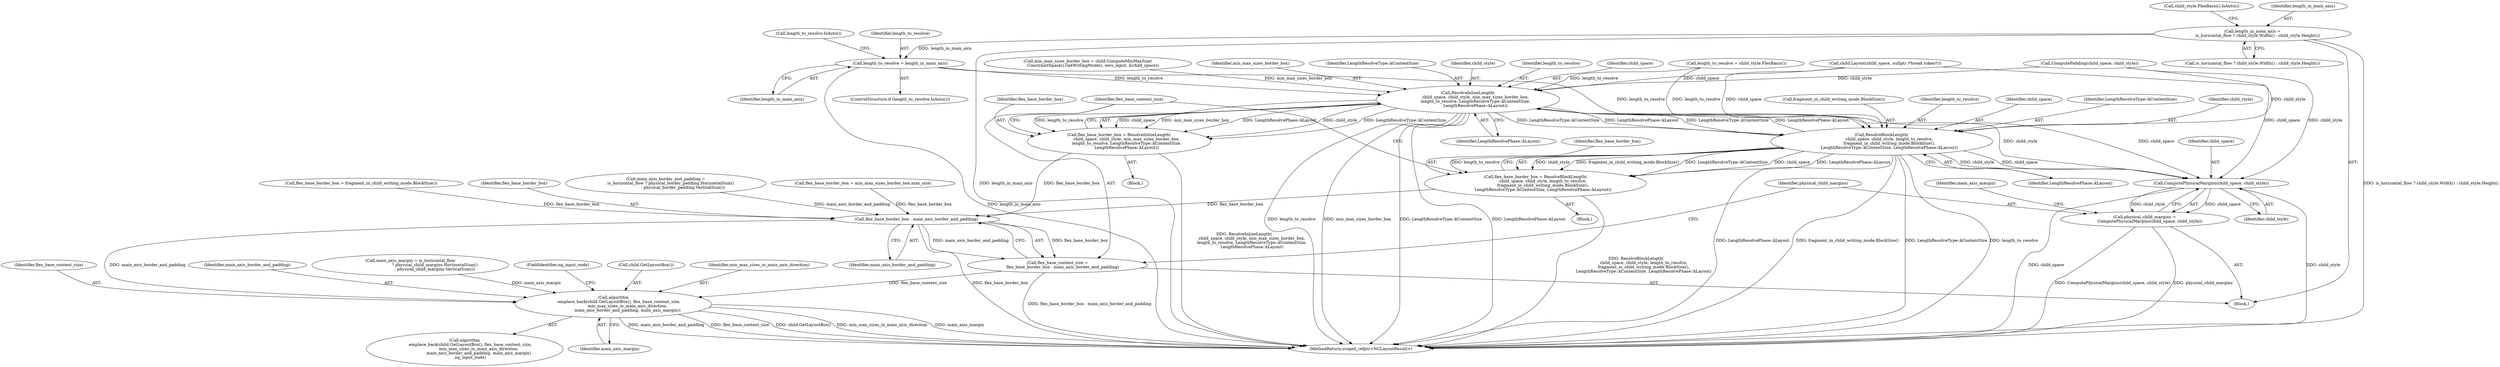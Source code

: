 digraph "0_Chrome_69ec52bd0b32622770a25952386596ccb4ad6434@API" {
"1000253" [label="(Call,length_to_resolve = length_in_main_axis)"];
"1000222" [label="(Call,length_in_main_axis =\n        is_horizontal_flow ? child_style.Width() : child_style.Height())"];
"1000265" [label="(Call,ResolveInlineLength(\n            child_space, child_style, min_max_sizes_border_box,\n            length_to_resolve, LengthResolveType::kContentSize,\n            LengthResolvePhase::kLayout))"];
"1000263" [label="(Call,flex_base_border_box = ResolveInlineLength(\n            child_space, child_style, min_max_sizes_border_box,\n            length_to_resolve, LengthResolveType::kContentSize,\n            LengthResolvePhase::kLayout))"];
"1000286" [label="(Call,flex_base_border_box - main_axis_border_and_padding)"];
"1000284" [label="(Call,flex_base_content_size =\n        flex_base_border_box - main_axis_border_and_padding)"];
"1000305" [label="(Call,algorithm\n        .emplace_back(child.GetLayoutBox(), flex_base_content_size,\n                      min_max_sizes_in_main_axis_direction,\n                      main_axis_border_and_padding, main_axis_margin))"];
"1000276" [label="(Call,ResolveBlockLength(\n            child_space, child_style, length_to_resolve,\n            fragment_in_child_writing_mode.BlockSize(),\n            LengthResolveType::kContentSize, LengthResolvePhase::kLayout))"];
"1000274" [label="(Call,flex_base_border_box = ResolveBlockLength(\n            child_space, child_style, length_to_resolve,\n            fragment_in_child_writing_mode.BlockSize(),\n            LengthResolveType::kContentSize, LengthResolvePhase::kLayout))"];
"1000292" [label="(Call,ComputePhysicalMargins(child_space, child_style))"];
"1000290" [label="(Call,physical_child_margins =\n        ComputePhysicalMargins(child_space, child_style))"];
"1000224" [label="(Call,is_horizontal_flow ? child_style.Width() : child_style.Height())"];
"1000255" [label="(Identifier,length_in_main_axis)"];
"1000258" [label="(Call,length_to_resolve.IsAuto())"];
"1000294" [label="(Identifier,child_style)"];
"1000288" [label="(Identifier,main_axis_border_and_padding)"];
"1000267" [label="(Identifier,child_style)"];
"1000610" [label="(MethodReturn,scoped_refptr<NGLayoutResult>)"];
"1000254" [label="(Identifier,length_to_resolve)"];
"1000275" [label="(Identifier,flex_base_border_box)"];
"1000280" [label="(Call,fragment_in_child_writing_mode.BlockSize())"];
"1000265" [label="(Call,ResolveInlineLength(\n            child_space, child_style, min_max_sizes_border_box,\n            length_to_resolve, LengthResolveType::kContentSize,\n            LengthResolvePhase::kLayout))"];
"1000279" [label="(Identifier,length_to_resolve)"];
"1000285" [label="(Identifier,flex_base_content_size)"];
"1000291" [label="(Identifier,physical_child_margins)"];
"1000310" [label="(Identifier,main_axis_margin)"];
"1000277" [label="(Identifier,child_space)"];
"1000309" [label="(Identifier,main_axis_border_and_padding)"];
"1000264" [label="(Identifier,flex_base_border_box)"];
"1000286" [label="(Call,flex_base_border_box - main_axis_border_and_padding)"];
"1000296" [label="(Call,main_axis_margin = is_horizontal_flow\n                                      ? physical_child_margins.HorizontalSum()\n                                      : physical_child_margins.VerticalSum())"];
"1000253" [label="(Call,length_to_resolve = length_in_main_axis)"];
"1000230" [label="(Call,child_style.FlexBasis().IsAuto())"];
"1000198" [label="(Call,main_axis_border_and_padding =\n        is_horizontal_flow ? physical_border_padding.HorizontalSum()\n                           : physical_border_padding.VerticalSum())"];
"1000292" [label="(Call,ComputePhysicalMargins(child_space, child_style))"];
"1000251" [label="(ControlStructure,if (length_to_resolve.IsAuto()))"];
"1000269" [label="(Identifier,length_to_resolve)"];
"1000266" [label="(Identifier,child_space)"];
"1000311" [label="(FieldIdentifier,ng_input_node)"];
"1000281" [label="(Identifier,LengthResolveType::kContentSize)"];
"1000248" [label="(Call,length_to_resolve = child_style.FlexBasis())"];
"1000236" [label="(Call,flex_base_border_box = min_max_sizes_border_box.max_size)"];
"1000273" [label="(Block,)"];
"1000290" [label="(Call,physical_child_margins =\n        ComputePhysicalMargins(child_space, child_style))"];
"1000306" [label="(Call,child.GetLayoutBox())"];
"1000284" [label="(Call,flex_base_content_size =\n        flex_base_border_box - main_axis_border_and_padding)"];
"1000242" [label="(Call,flex_base_border_box = fragment_in_child_writing_mode.BlockSize())"];
"1000282" [label="(Identifier,LengthResolvePhase::kLayout)"];
"1000206" [label="(Call,min_max_sizes_border_box = child.ComputeMinMaxSize(\n        ConstraintSpace().GetWritingMode(), zero_input, &child_space))"];
"1000271" [label="(Identifier,LengthResolvePhase::kLayout)"];
"1000163" [label="(Block,)"];
"1000297" [label="(Identifier,main_axis_margin)"];
"1000287" [label="(Identifier,flex_base_border_box)"];
"1000223" [label="(Identifier,length_in_main_axis)"];
"1000293" [label="(Identifier,child_space)"];
"1000268" [label="(Identifier,min_max_sizes_border_box)"];
"1000304" [label="(Call,algorithm\n        .emplace_back(child.GetLayoutBox(), flex_base_content_size,\n                      min_max_sizes_in_main_axis_direction,\n                      main_axis_border_and_padding, main_axis_margin)\n        .ng_input_node)"];
"1000308" [label="(Identifier,min_max_sizes_in_main_axis_direction)"];
"1000305" [label="(Call,algorithm\n        .emplace_back(child.GetLayoutBox(), flex_base_content_size,\n                      min_max_sizes_in_main_axis_direction,\n                      main_axis_border_and_padding, main_axis_margin))"];
"1000216" [label="(Call,child.Layout(child_space, nullptr /*break token*/))"];
"1000278" [label="(Identifier,child_style)"];
"1000307" [label="(Identifier,flex_base_content_size)"];
"1000262" [label="(Block,)"];
"1000193" [label="(Call,ComputePadding(child_space, child_style))"];
"1000222" [label="(Call,length_in_main_axis =\n        is_horizontal_flow ? child_style.Width() : child_style.Height())"];
"1000270" [label="(Identifier,LengthResolveType::kContentSize)"];
"1000276" [label="(Call,ResolveBlockLength(\n            child_space, child_style, length_to_resolve,\n            fragment_in_child_writing_mode.BlockSize(),\n            LengthResolveType::kContentSize, LengthResolvePhase::kLayout))"];
"1000274" [label="(Call,flex_base_border_box = ResolveBlockLength(\n            child_space, child_style, length_to_resolve,\n            fragment_in_child_writing_mode.BlockSize(),\n            LengthResolveType::kContentSize, LengthResolvePhase::kLayout))"];
"1000263" [label="(Call,flex_base_border_box = ResolveInlineLength(\n            child_space, child_style, min_max_sizes_border_box,\n            length_to_resolve, LengthResolveType::kContentSize,\n            LengthResolvePhase::kLayout))"];
"1000253" -> "1000251"  [label="AST: "];
"1000253" -> "1000255"  [label="CFG: "];
"1000254" -> "1000253"  [label="AST: "];
"1000255" -> "1000253"  [label="AST: "];
"1000258" -> "1000253"  [label="CFG: "];
"1000253" -> "1000610"  [label="DDG: length_in_main_axis"];
"1000222" -> "1000253"  [label="DDG: length_in_main_axis"];
"1000253" -> "1000265"  [label="DDG: length_to_resolve"];
"1000253" -> "1000276"  [label="DDG: length_to_resolve"];
"1000222" -> "1000163"  [label="AST: "];
"1000222" -> "1000224"  [label="CFG: "];
"1000223" -> "1000222"  [label="AST: "];
"1000224" -> "1000222"  [label="AST: "];
"1000230" -> "1000222"  [label="CFG: "];
"1000222" -> "1000610"  [label="DDG: length_in_main_axis"];
"1000222" -> "1000610"  [label="DDG: is_horizontal_flow ? child_style.Width() : child_style.Height()"];
"1000265" -> "1000263"  [label="AST: "];
"1000265" -> "1000271"  [label="CFG: "];
"1000266" -> "1000265"  [label="AST: "];
"1000267" -> "1000265"  [label="AST: "];
"1000268" -> "1000265"  [label="AST: "];
"1000269" -> "1000265"  [label="AST: "];
"1000270" -> "1000265"  [label="AST: "];
"1000271" -> "1000265"  [label="AST: "];
"1000263" -> "1000265"  [label="CFG: "];
"1000265" -> "1000610"  [label="DDG: length_to_resolve"];
"1000265" -> "1000610"  [label="DDG: min_max_sizes_border_box"];
"1000265" -> "1000610"  [label="DDG: LengthResolveType::kContentSize"];
"1000265" -> "1000610"  [label="DDG: LengthResolvePhase::kLayout"];
"1000265" -> "1000263"  [label="DDG: child_space"];
"1000265" -> "1000263"  [label="DDG: min_max_sizes_border_box"];
"1000265" -> "1000263"  [label="DDG: LengthResolvePhase::kLayout"];
"1000265" -> "1000263"  [label="DDG: child_style"];
"1000265" -> "1000263"  [label="DDG: LengthResolveType::kContentSize"];
"1000265" -> "1000263"  [label="DDG: length_to_resolve"];
"1000216" -> "1000265"  [label="DDG: child_space"];
"1000193" -> "1000265"  [label="DDG: child_style"];
"1000206" -> "1000265"  [label="DDG: min_max_sizes_border_box"];
"1000248" -> "1000265"  [label="DDG: length_to_resolve"];
"1000276" -> "1000265"  [label="DDG: LengthResolveType::kContentSize"];
"1000276" -> "1000265"  [label="DDG: LengthResolvePhase::kLayout"];
"1000265" -> "1000276"  [label="DDG: LengthResolveType::kContentSize"];
"1000265" -> "1000276"  [label="DDG: LengthResolvePhase::kLayout"];
"1000265" -> "1000292"  [label="DDG: child_space"];
"1000265" -> "1000292"  [label="DDG: child_style"];
"1000263" -> "1000262"  [label="AST: "];
"1000264" -> "1000263"  [label="AST: "];
"1000285" -> "1000263"  [label="CFG: "];
"1000263" -> "1000610"  [label="DDG: ResolveInlineLength(\n            child_space, child_style, min_max_sizes_border_box,\n            length_to_resolve, LengthResolveType::kContentSize,\n            LengthResolvePhase::kLayout)"];
"1000263" -> "1000286"  [label="DDG: flex_base_border_box"];
"1000286" -> "1000284"  [label="AST: "];
"1000286" -> "1000288"  [label="CFG: "];
"1000287" -> "1000286"  [label="AST: "];
"1000288" -> "1000286"  [label="AST: "];
"1000284" -> "1000286"  [label="CFG: "];
"1000286" -> "1000610"  [label="DDG: flex_base_border_box"];
"1000286" -> "1000284"  [label="DDG: flex_base_border_box"];
"1000286" -> "1000284"  [label="DDG: main_axis_border_and_padding"];
"1000236" -> "1000286"  [label="DDG: flex_base_border_box"];
"1000274" -> "1000286"  [label="DDG: flex_base_border_box"];
"1000242" -> "1000286"  [label="DDG: flex_base_border_box"];
"1000198" -> "1000286"  [label="DDG: main_axis_border_and_padding"];
"1000286" -> "1000305"  [label="DDG: main_axis_border_and_padding"];
"1000284" -> "1000163"  [label="AST: "];
"1000285" -> "1000284"  [label="AST: "];
"1000291" -> "1000284"  [label="CFG: "];
"1000284" -> "1000610"  [label="DDG: flex_base_border_box - main_axis_border_and_padding"];
"1000284" -> "1000305"  [label="DDG: flex_base_content_size"];
"1000305" -> "1000304"  [label="AST: "];
"1000305" -> "1000310"  [label="CFG: "];
"1000306" -> "1000305"  [label="AST: "];
"1000307" -> "1000305"  [label="AST: "];
"1000308" -> "1000305"  [label="AST: "];
"1000309" -> "1000305"  [label="AST: "];
"1000310" -> "1000305"  [label="AST: "];
"1000311" -> "1000305"  [label="CFG: "];
"1000305" -> "1000610"  [label="DDG: main_axis_margin"];
"1000305" -> "1000610"  [label="DDG: main_axis_border_and_padding"];
"1000305" -> "1000610"  [label="DDG: flex_base_content_size"];
"1000305" -> "1000610"  [label="DDG: child.GetLayoutBox()"];
"1000305" -> "1000610"  [label="DDG: min_max_sizes_in_main_axis_direction"];
"1000296" -> "1000305"  [label="DDG: main_axis_margin"];
"1000276" -> "1000274"  [label="AST: "];
"1000276" -> "1000282"  [label="CFG: "];
"1000277" -> "1000276"  [label="AST: "];
"1000278" -> "1000276"  [label="AST: "];
"1000279" -> "1000276"  [label="AST: "];
"1000280" -> "1000276"  [label="AST: "];
"1000281" -> "1000276"  [label="AST: "];
"1000282" -> "1000276"  [label="AST: "];
"1000274" -> "1000276"  [label="CFG: "];
"1000276" -> "1000610"  [label="DDG: LengthResolvePhase::kLayout"];
"1000276" -> "1000610"  [label="DDG: fragment_in_child_writing_mode.BlockSize()"];
"1000276" -> "1000610"  [label="DDG: LengthResolveType::kContentSize"];
"1000276" -> "1000610"  [label="DDG: length_to_resolve"];
"1000276" -> "1000274"  [label="DDG: child_style"];
"1000276" -> "1000274"  [label="DDG: fragment_in_child_writing_mode.BlockSize()"];
"1000276" -> "1000274"  [label="DDG: LengthResolveType::kContentSize"];
"1000276" -> "1000274"  [label="DDG: child_space"];
"1000276" -> "1000274"  [label="DDG: LengthResolvePhase::kLayout"];
"1000276" -> "1000274"  [label="DDG: length_to_resolve"];
"1000216" -> "1000276"  [label="DDG: child_space"];
"1000193" -> "1000276"  [label="DDG: child_style"];
"1000248" -> "1000276"  [label="DDG: length_to_resolve"];
"1000276" -> "1000292"  [label="DDG: child_space"];
"1000276" -> "1000292"  [label="DDG: child_style"];
"1000274" -> "1000273"  [label="AST: "];
"1000275" -> "1000274"  [label="AST: "];
"1000285" -> "1000274"  [label="CFG: "];
"1000274" -> "1000610"  [label="DDG: ResolveBlockLength(\n            child_space, child_style, length_to_resolve,\n            fragment_in_child_writing_mode.BlockSize(),\n            LengthResolveType::kContentSize, LengthResolvePhase::kLayout)"];
"1000292" -> "1000290"  [label="AST: "];
"1000292" -> "1000294"  [label="CFG: "];
"1000293" -> "1000292"  [label="AST: "];
"1000294" -> "1000292"  [label="AST: "];
"1000290" -> "1000292"  [label="CFG: "];
"1000292" -> "1000610"  [label="DDG: child_style"];
"1000292" -> "1000610"  [label="DDG: child_space"];
"1000292" -> "1000290"  [label="DDG: child_space"];
"1000292" -> "1000290"  [label="DDG: child_style"];
"1000216" -> "1000292"  [label="DDG: child_space"];
"1000193" -> "1000292"  [label="DDG: child_style"];
"1000290" -> "1000163"  [label="AST: "];
"1000291" -> "1000290"  [label="AST: "];
"1000297" -> "1000290"  [label="CFG: "];
"1000290" -> "1000610"  [label="DDG: physical_child_margins"];
"1000290" -> "1000610"  [label="DDG: ComputePhysicalMargins(child_space, child_style)"];
}
